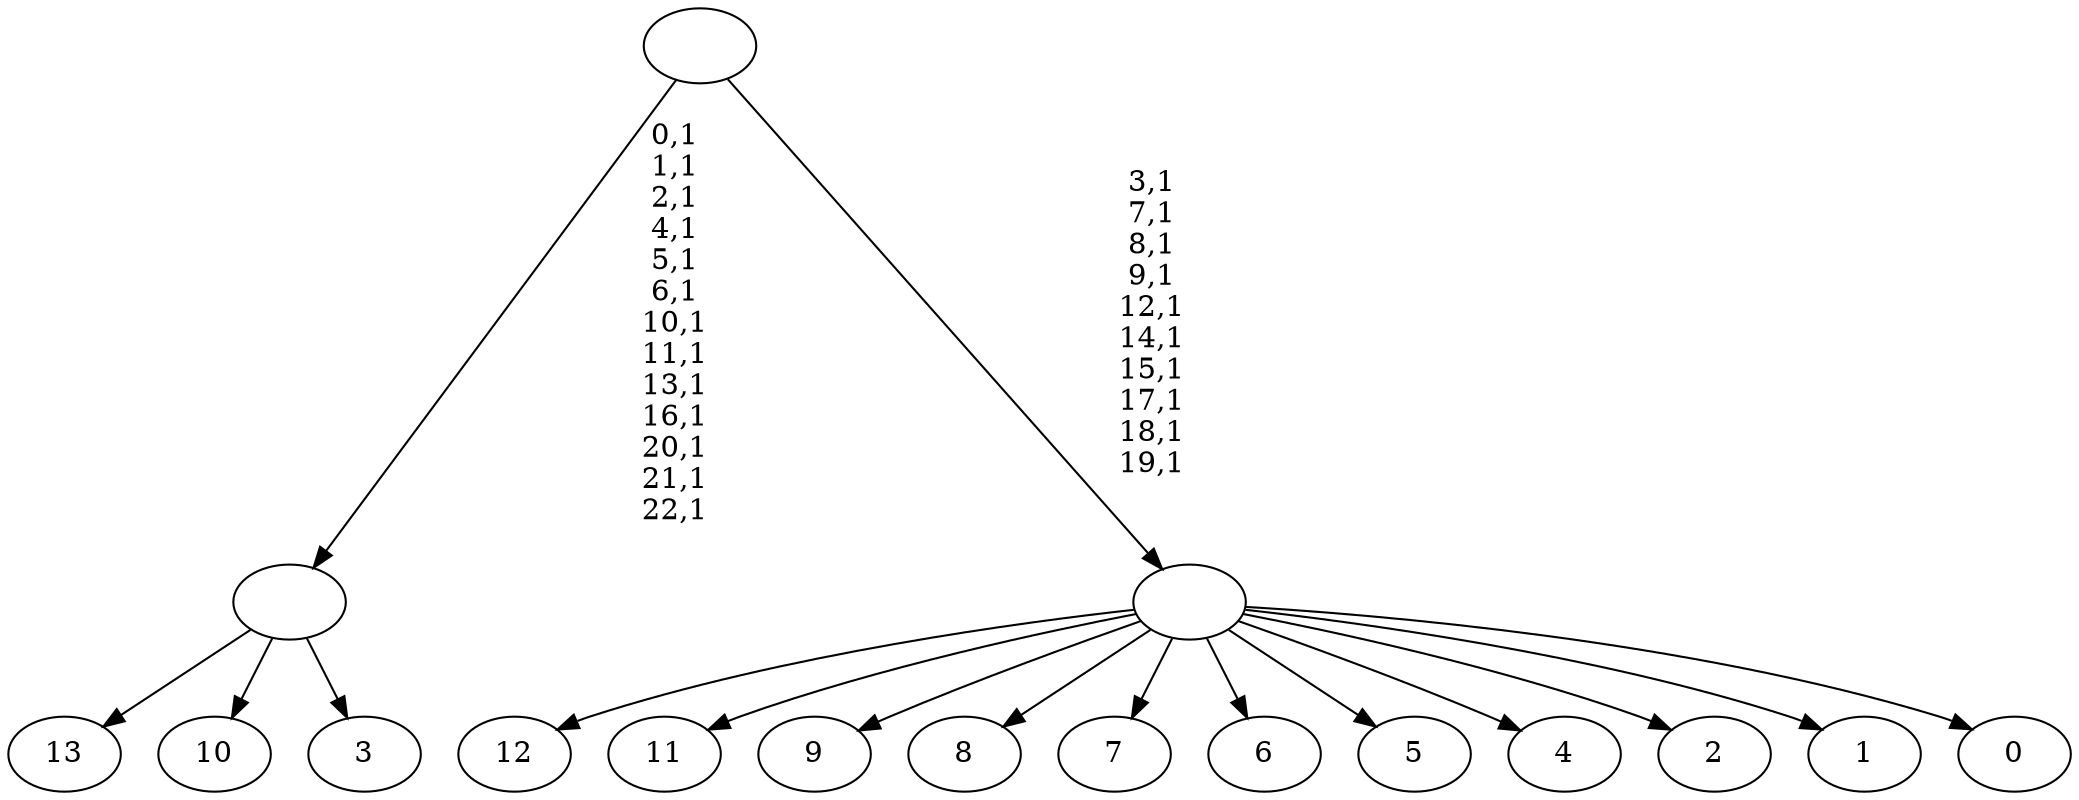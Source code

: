 digraph T {
	37 [label="13"]
	36 [label="12"]
	35 [label="11"]
	34 [label="10"]
	33 [label="9"]
	32 [label="8"]
	31 [label="7"]
	30 [label="6"]
	29 [label="5"]
	28 [label="4"]
	27 [label="3"]
	26 [label=""]
	13 [label="2"]
	12 [label="1"]
	11 [label="0"]
	10 [label=""]
	0 [label=""]
	26 -> 37 [label=""]
	26 -> 34 [label=""]
	26 -> 27 [label=""]
	10 -> 36 [label=""]
	10 -> 35 [label=""]
	10 -> 33 [label=""]
	10 -> 32 [label=""]
	10 -> 31 [label=""]
	10 -> 30 [label=""]
	10 -> 29 [label=""]
	10 -> 28 [label=""]
	10 -> 13 [label=""]
	10 -> 12 [label=""]
	10 -> 11 [label=""]
	0 -> 10 [label="3,1\n7,1\n8,1\n9,1\n12,1\n14,1\n15,1\n17,1\n18,1\n19,1"]
	0 -> 26 [label="0,1\n1,1\n2,1\n4,1\n5,1\n6,1\n10,1\n11,1\n13,1\n16,1\n20,1\n21,1\n22,1"]
}
